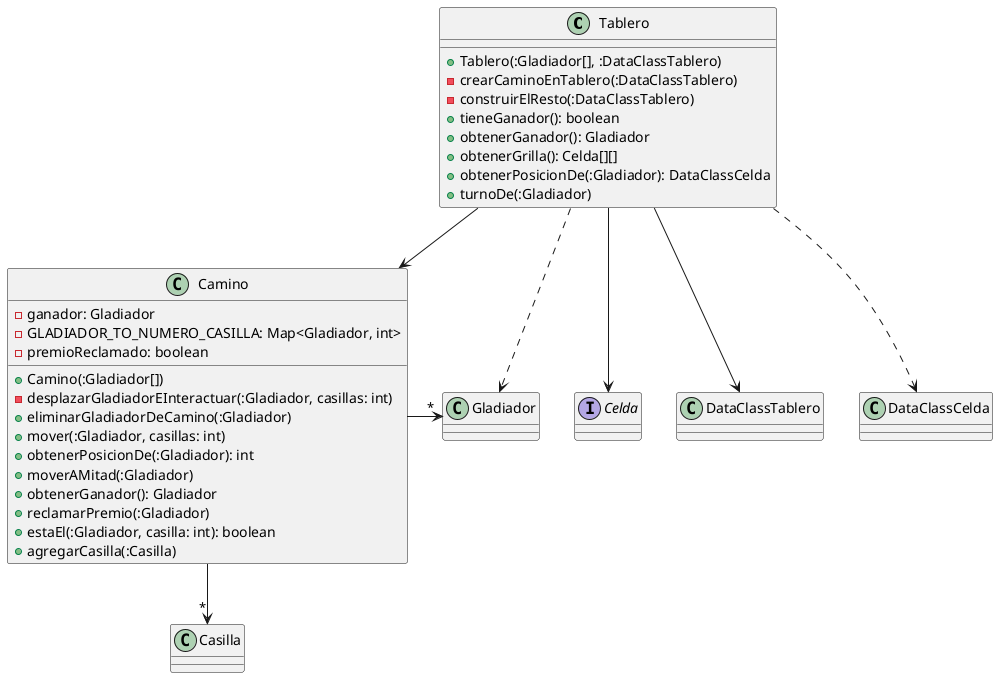 @startuml
class Tablero {
    + Tablero(:Gladiador[], :DataClassTablero)
    - crearCaminoEnTablero(:DataClassTablero)
    - construirElResto(:DataClassTablero)
    + tieneGanador(): boolean
    + obtenerGanador(): Gladiador
    + obtenerGrilla(): Celda[][]
    + obtenerPosicionDe(:Gladiador): DataClassCelda
    + turnoDe(:Gladiador)
}

class Camino {
    - ganador: Gladiador
    - GLADIADOR_TO_NUMERO_CASILLA: Map<Gladiador, int>
    - premioReclamado: boolean
    + Camino(:Gladiador[])
    - desplazarGladiadorEInteractuar(:Gladiador, casillas: int)
    + eliminarGladiadorDeCamino(:Gladiador)
    + mover(:Gladiador, casillas: int)
    + obtenerPosicionDe(:Gladiador): int
    + moverAMitad(:Gladiador)
    + obtenerGanador(): Gladiador
    + reclamarPremio(:Gladiador)
    + estaEl(:Gladiador, casilla: int): boolean
    + agregarCasilla(:Casilla)
}

interface Celda

Tablero --> DataClassTablero
Tablero --> Camino
Tablero --> Celda
Tablero ..> DataClassCelda
Tablero ..> Gladiador

Camino -> "*" Gladiador
Camino --> "*" Casilla

@enduml